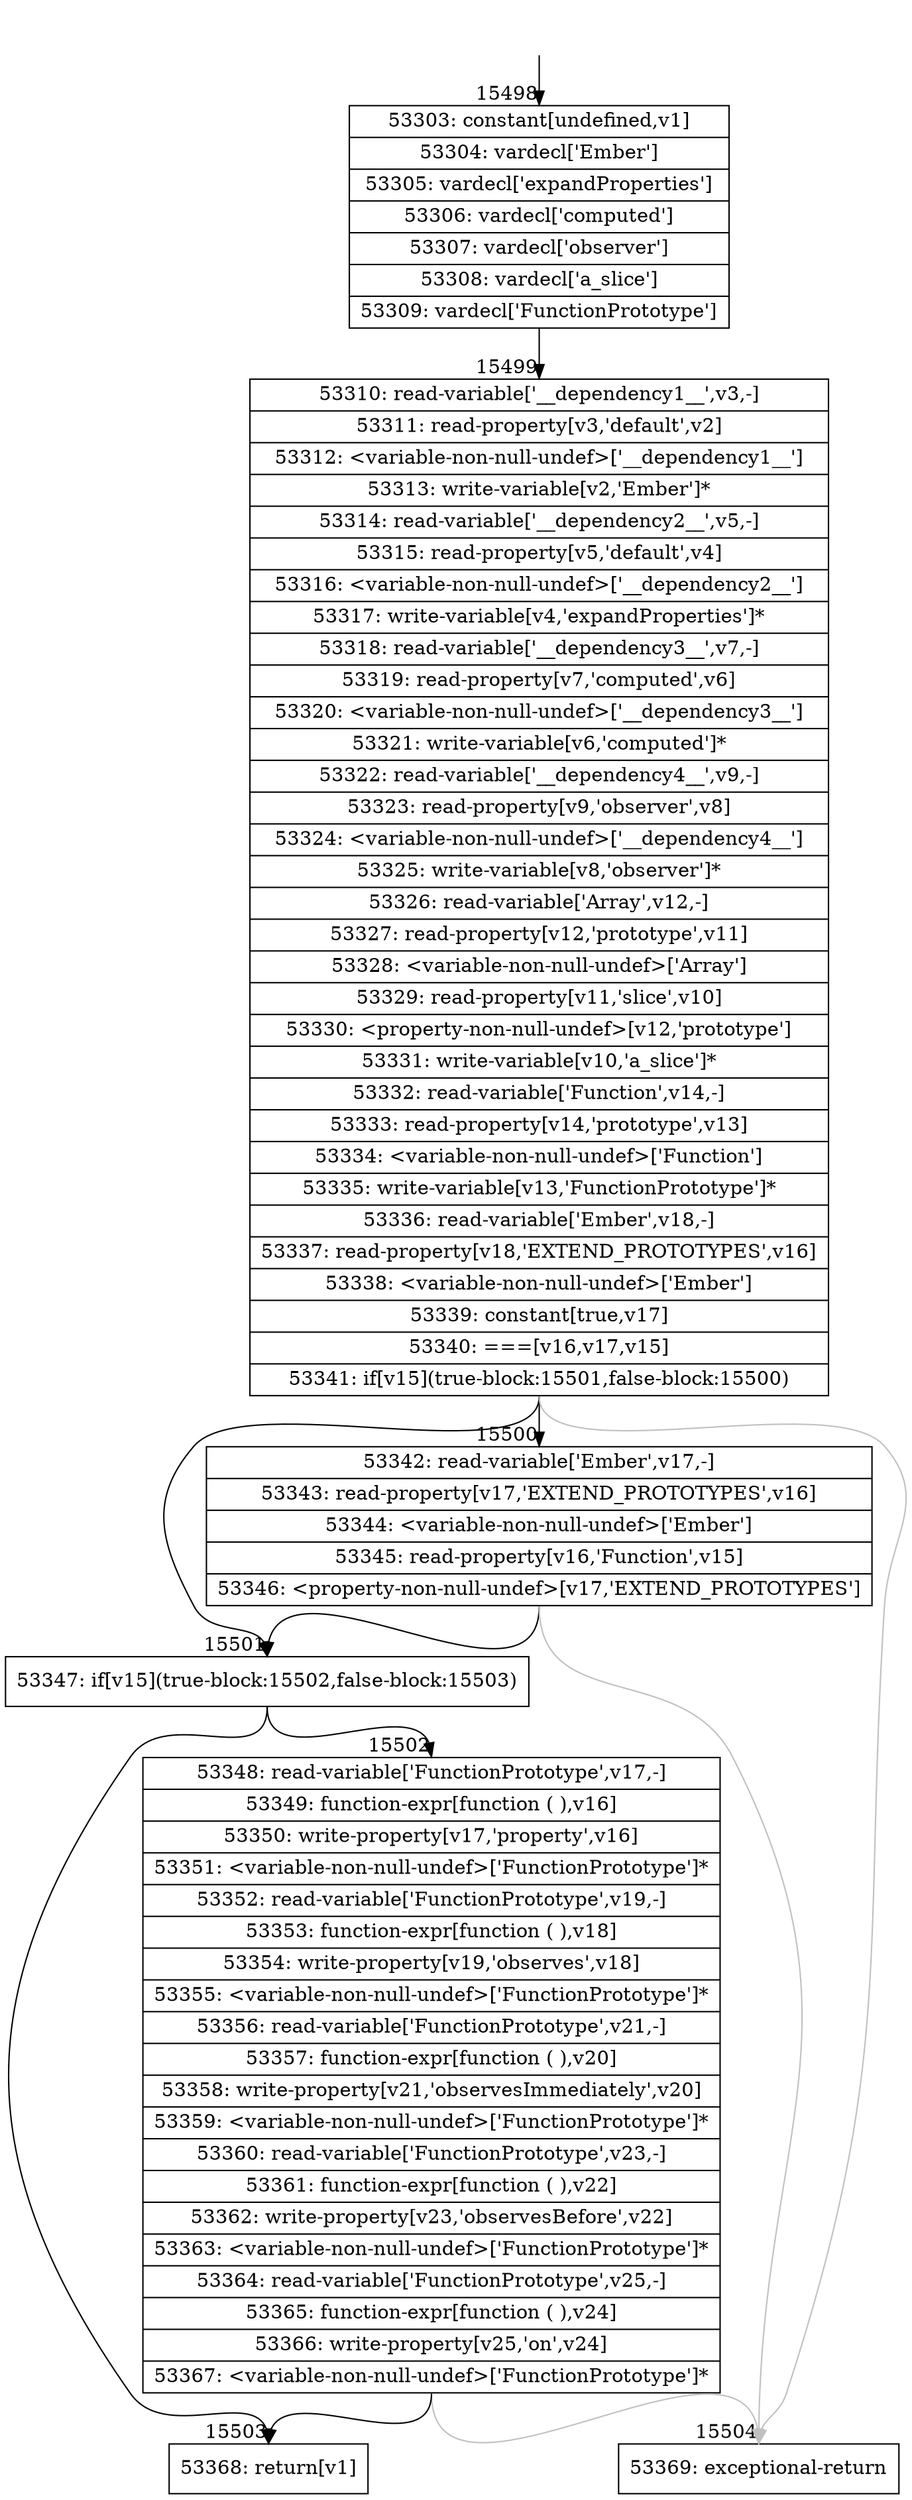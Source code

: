 digraph {
rankdir="TD"
BB_entry1303[shape=none,label=""];
BB_entry1303 -> BB15498 [tailport=s, headport=n, headlabel="    15498"]
BB15498 [shape=record label="{53303: constant[undefined,v1]|53304: vardecl['Ember']|53305: vardecl['expandProperties']|53306: vardecl['computed']|53307: vardecl['observer']|53308: vardecl['a_slice']|53309: vardecl['FunctionPrototype']}" ] 
BB15498 -> BB15499 [tailport=s, headport=n, headlabel="      15499"]
BB15499 [shape=record label="{53310: read-variable['__dependency1__',v3,-]|53311: read-property[v3,'default',v2]|53312: \<variable-non-null-undef\>['__dependency1__']|53313: write-variable[v2,'Ember']*|53314: read-variable['__dependency2__',v5,-]|53315: read-property[v5,'default',v4]|53316: \<variable-non-null-undef\>['__dependency2__']|53317: write-variable[v4,'expandProperties']*|53318: read-variable['__dependency3__',v7,-]|53319: read-property[v7,'computed',v6]|53320: \<variable-non-null-undef\>['__dependency3__']|53321: write-variable[v6,'computed']*|53322: read-variable['__dependency4__',v9,-]|53323: read-property[v9,'observer',v8]|53324: \<variable-non-null-undef\>['__dependency4__']|53325: write-variable[v8,'observer']*|53326: read-variable['Array',v12,-]|53327: read-property[v12,'prototype',v11]|53328: \<variable-non-null-undef\>['Array']|53329: read-property[v11,'slice',v10]|53330: \<property-non-null-undef\>[v12,'prototype']|53331: write-variable[v10,'a_slice']*|53332: read-variable['Function',v14,-]|53333: read-property[v14,'prototype',v13]|53334: \<variable-non-null-undef\>['Function']|53335: write-variable[v13,'FunctionPrototype']*|53336: read-variable['Ember',v18,-]|53337: read-property[v18,'EXTEND_PROTOTYPES',v16]|53338: \<variable-non-null-undef\>['Ember']|53339: constant[true,v17]|53340: ===[v16,v17,v15]|53341: if[v15](true-block:15501,false-block:15500)}" ] 
BB15499 -> BB15501 [tailport=s, headport=n, headlabel="      15501"]
BB15499 -> BB15500 [tailport=s, headport=n, headlabel="      15500"]
BB15499 -> BB15504 [tailport=s, headport=n, color=gray, headlabel="      15504"]
BB15500 [shape=record label="{53342: read-variable['Ember',v17,-]|53343: read-property[v17,'EXTEND_PROTOTYPES',v16]|53344: \<variable-non-null-undef\>['Ember']|53345: read-property[v16,'Function',v15]|53346: \<property-non-null-undef\>[v17,'EXTEND_PROTOTYPES']}" ] 
BB15500 -> BB15501 [tailport=s, headport=n]
BB15500 -> BB15504 [tailport=s, headport=n, color=gray]
BB15501 [shape=record label="{53347: if[v15](true-block:15502,false-block:15503)}" ] 
BB15501 -> BB15502 [tailport=s, headport=n, headlabel="      15502"]
BB15501 -> BB15503 [tailport=s, headport=n, headlabel="      15503"]
BB15502 [shape=record label="{53348: read-variable['FunctionPrototype',v17,-]|53349: function-expr[function ( ),v16]|53350: write-property[v17,'property',v16]|53351: \<variable-non-null-undef\>['FunctionPrototype']*|53352: read-variable['FunctionPrototype',v19,-]|53353: function-expr[function ( ),v18]|53354: write-property[v19,'observes',v18]|53355: \<variable-non-null-undef\>['FunctionPrototype']*|53356: read-variable['FunctionPrototype',v21,-]|53357: function-expr[function ( ),v20]|53358: write-property[v21,'observesImmediately',v20]|53359: \<variable-non-null-undef\>['FunctionPrototype']*|53360: read-variable['FunctionPrototype',v23,-]|53361: function-expr[function ( ),v22]|53362: write-property[v23,'observesBefore',v22]|53363: \<variable-non-null-undef\>['FunctionPrototype']*|53364: read-variable['FunctionPrototype',v25,-]|53365: function-expr[function ( ),v24]|53366: write-property[v25,'on',v24]|53367: \<variable-non-null-undef\>['FunctionPrototype']*}" ] 
BB15502 -> BB15503 [tailport=s, headport=n]
BB15502 -> BB15504 [tailport=s, headport=n, color=gray]
BB15503 [shape=record label="{53368: return[v1]}" ] 
BB15504 [shape=record label="{53369: exceptional-return}" ] 
//#$~ 28605
}

